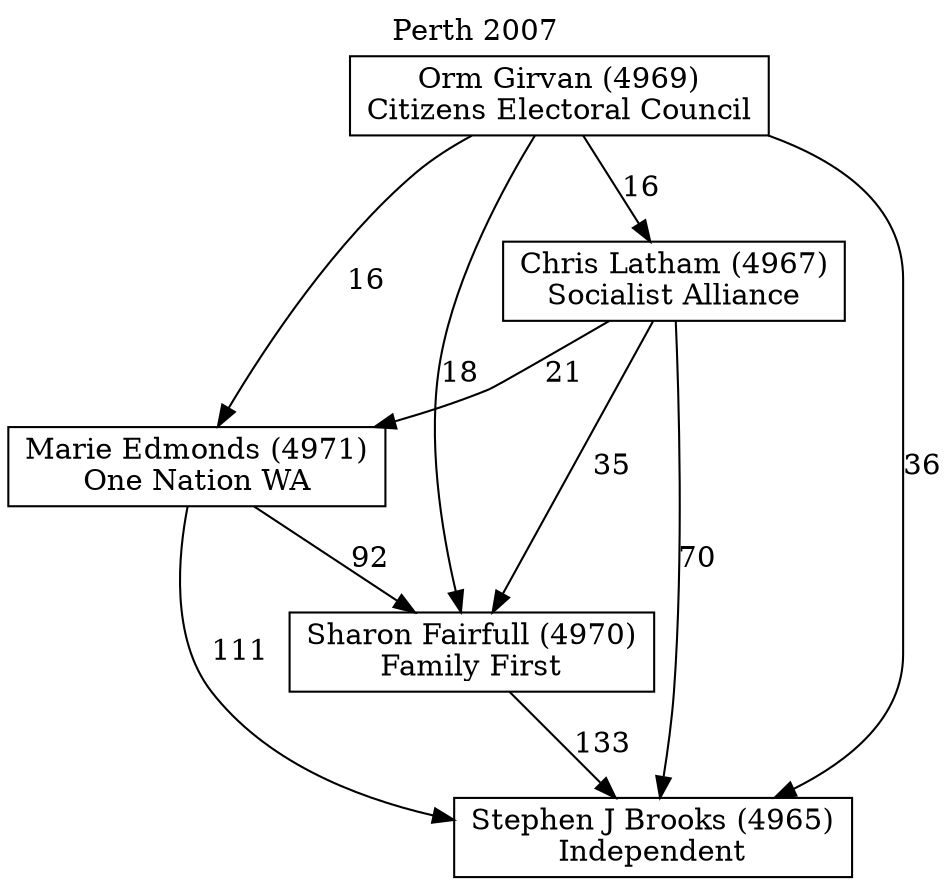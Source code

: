 // House preference flow
digraph "Stephen J Brooks (4965)_Perth_2007" {
	graph [label="Perth 2007" labelloc=t mclimit=10]
	node [shape=box]
	"Chris Latham (4967)" [label="Chris Latham (4967)
Socialist Alliance"]
	"Marie Edmonds (4971)" [label="Marie Edmonds (4971)
One Nation WA"]
	"Orm Girvan (4969)" [label="Orm Girvan (4969)
Citizens Electoral Council"]
	"Sharon Fairfull (4970)" [label="Sharon Fairfull (4970)
Family First"]
	"Stephen J Brooks (4965)" [label="Stephen J Brooks (4965)
Independent"]
	"Chris Latham (4967)" -> "Marie Edmonds (4971)" [label=21]
	"Chris Latham (4967)" -> "Sharon Fairfull (4970)" [label=35]
	"Chris Latham (4967)" -> "Stephen J Brooks (4965)" [label=70]
	"Marie Edmonds (4971)" -> "Sharon Fairfull (4970)" [label=92]
	"Marie Edmonds (4971)" -> "Stephen J Brooks (4965)" [label=111]
	"Orm Girvan (4969)" -> "Chris Latham (4967)" [label=16]
	"Orm Girvan (4969)" -> "Marie Edmonds (4971)" [label=16]
	"Orm Girvan (4969)" -> "Sharon Fairfull (4970)" [label=18]
	"Orm Girvan (4969)" -> "Stephen J Brooks (4965)" [label=36]
	"Sharon Fairfull (4970)" -> "Stephen J Brooks (4965)" [label=133]
}
